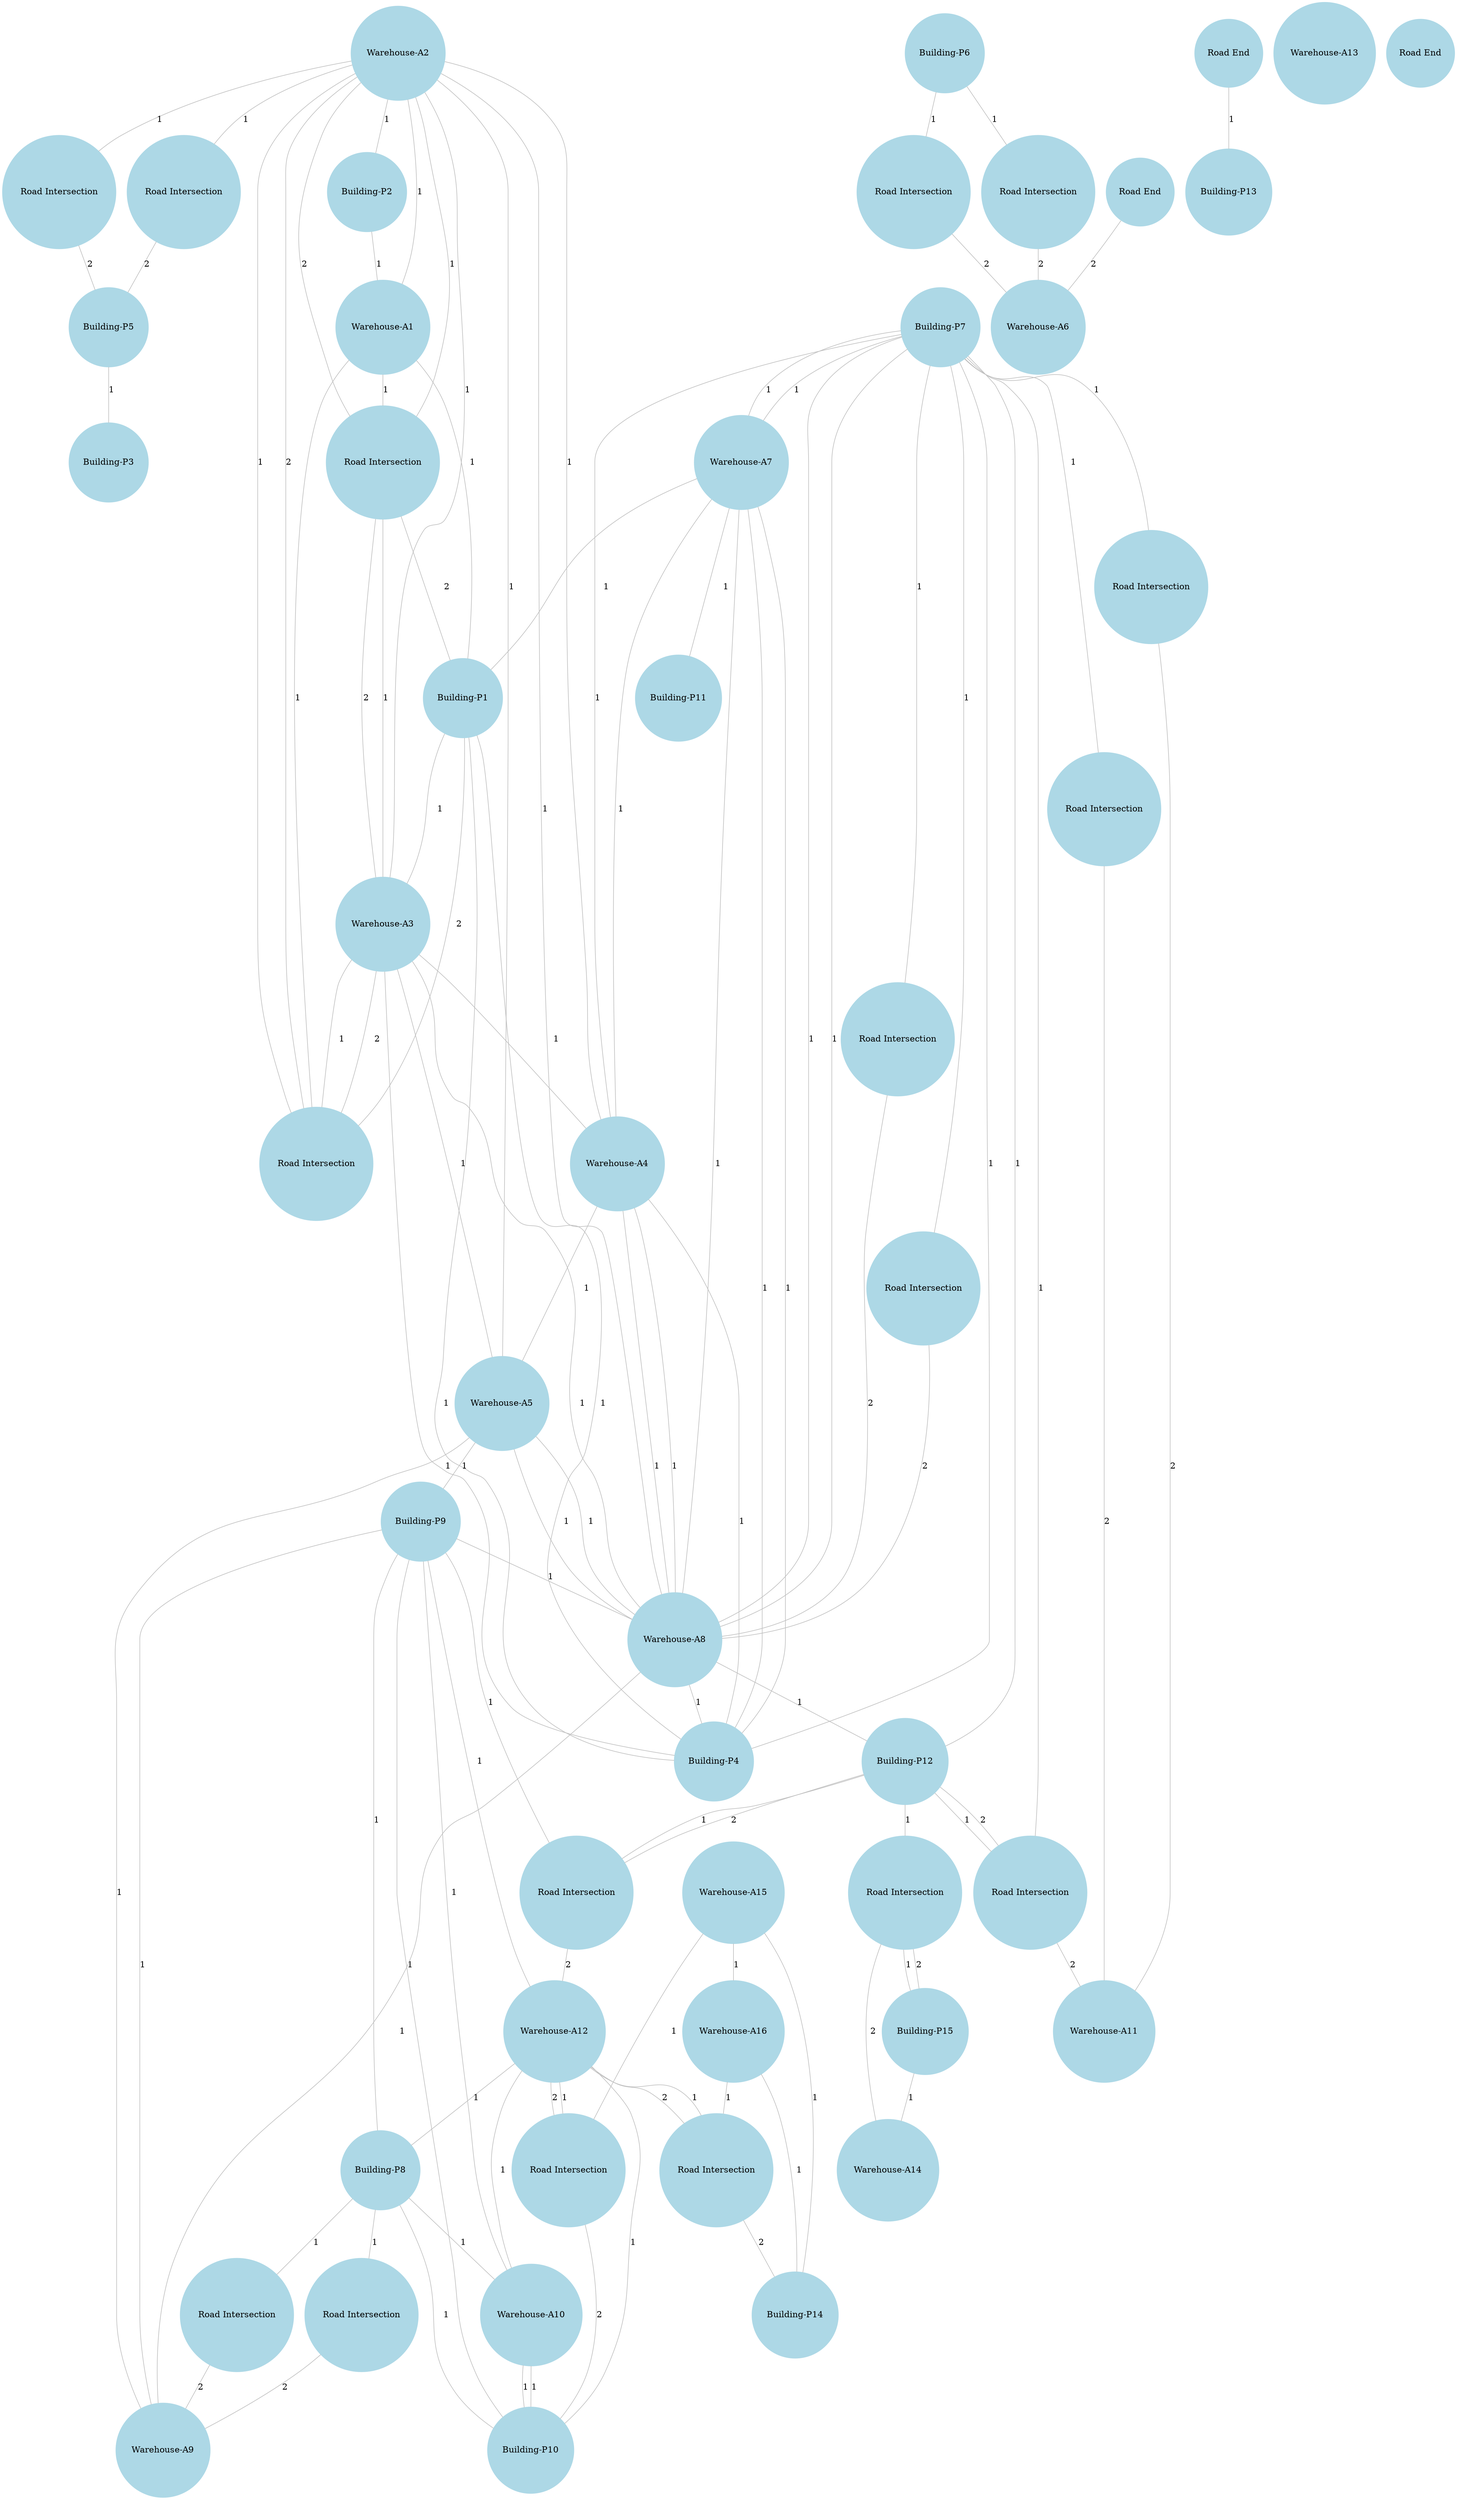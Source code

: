graph Result {
	node [shape=circle, style=filled, color=lightblue];
	edge [color=gray];
	P5 [label="Building-P5"];
	P8 [label="Building-P8"];
	P11 [label="Building-P11"];
	P9 [label="Building-P9"];
	P6 [label="Building-P6"];
	P12 [label="Building-P12"];
	P15 [label="Building-P15"];
	P7 [label="Building-P7"];
	P2 [label="Building-P2"];
	P10 [label="Building-P10"];
	P13 [label="Building-P13"];
	P3 [label="Building-P3"];
	P1 [label="Building-P1"];
	P14 [label="Building-P14"];
	P4 [label="Building-P4"];
	A2 [label="Warehouse-A2"];
	A7 [label="Warehouse-A7"];
	A12 [label="Warehouse-A12"];
	A13 [label="Warehouse-A13"];
	A4 [label="Warehouse-A4"];
	A5 [label="Warehouse-A5"];
	A10 [label="Warehouse-A10"];
	A6 [label="Warehouse-A6"];
	A1 [label="Warehouse-A1"];
	A14 [label="Warehouse-A14"];
	A15 [label="Warehouse-A15"];
	A16 [label="Warehouse-A16"];
	A3 [label="Warehouse-A3"];
	A11 [label="Warehouse-A11"];
	A8 [label="Warehouse-A8"];
	A9 [label="Warehouse-A9"];
	"E11-E22" [label="Road Intersection"];
	"E13-E25" [label="Road Intersection"];
	"E13-E23" [label="Road Intersection"];
	"E14-E22" [label="Road Intersection"];
	"E15-E23" [label="Road Intersection"];
	"E17-E26" [label="Road Intersection"];
	"E18-E27" [label="Road Intersection"];
	"E19-E28" [label="Road Intersection"];
	"E110-E25" [label="Road Intersection"];
	"E111-E28" [label="Road Intersection"];
	"E112-E26" [label="Road Intersection"];
	"E113-E27" [label="Road Intersection"];
	"E113-E211" [label="Road Intersection"];
	"E114-E29" [label="Road Intersection"];
	"E114-E212" [label="Road Intersection"];
	"E115-E213" [label="Road Intersection"];
	"E115-E210" [label="Road Intersection"];
	"E24-A6" [label="Road End"];
	"E24-A6" -- A6 [label="2"];
	"E114-P13" [label="Road End"];
	"E114-P13" -- P13 [label="1"];
	"E21" [label="Road End"];
	P1 -- A1 [label="1"];
	A2 -- P2 [label="1"];
	A2 -- A1 [label="1"];
	P2 -- A1 [label="1"];
	P5 -- P3 [label="1"];
	P1 -- A3 [label="1"];
	P1 -- P4 [label="1"];
	A3 -- P4 [label="1"];
	A3 -- A4 [label="1"];
	A2 -- A8 [label="1"];
	A3 -- A5 [label="1"];
	A4 -- A5 [label="1"];
	A3 -- A8 [label="1"];
	A2 -- A4 [label="1"];
	A2 -- A3 [label="1"];
	A4 -- A8 [label="1"];
	A5 -- A8 [label="1"];
	A2 -- A5 [label="1"];
	P1 -- P4 [label="1"];
	A7 -- P4 [label="1"];
	A7 -- P1 [label="1"];
	A7 -- A4 [label="1"];
	A4 -- P4 [label="1"];
	P7 -- A8 [label="1"];
	P7 -- A7 [label="1"];
	P7 -- P4 [label="1"];
	A8 -- P4 [label="1"];
	A4 -- A8 [label="1"];
	P7 -- A4 [label="1"];
	A7 -- A8 [label="1"];
	A7 -- P4 [label="1"];
	P9 -- A9 [label="1"];
	A5 -- P9 [label="1"];
	A5 -- A8 [label="1"];
	P9 -- A8 [label="1"];
	A8 -- A9 [label="1"];
	A5 -- A9 [label="1"];
	P7 -- A7 [label="1"];
	A10 -- P10 [label="1"];
	A7 -- P11 [label="1"];
	P7 -- A8 [label="1"];
	P7 -- P12 [label="1"];
	A8 -- P12 [label="1"];
	A12 -- P8 [label="1"];
	A12 -- P10 [label="1"];
	P8 -- P9 [label="1"];
	P9 -- P10 [label="1"];
	P8 -- A10 [label="1"];
	P8 -- P10 [label="1"];
	A12 -- P9 [label="1"];
	A10 -- P10 [label="1"];
	P9 -- A10 [label="1"];
	A12 -- A10 [label="1"];
	P15 -- A14 [label="1"];
	A15 -- A16 [label="1"];
	A15 -- P14 [label="1"];
	A16 -- P14 [label="1"];
	A1 -- "E11-E22" [label="1"];
	"E11-E22" -- A2 [label="2"];
	"E11-E22" -- A3 [label="2"];
	A2 -- "E11-E22" [label="1"];
	A3 -- "E11-E22" [label="1"];
	"E11-E22" -- P1 [label="2"];
	P6 -- "E13-E25" [label="1"];
	"E13-E25" -- A6 [label="2"];
	A2 -- "E13-E23" [label="1"];
	"E13-E23" -- P5 [label="2"];
	A1 -- "E14-E22" [label="1"];
	"E14-E22" -- A2 [label="2"];
	"E14-E22" -- A3 [label="2"];
	A2 -- "E14-E22" [label="1"];
	A3 -- "E14-E22" [label="1"];
	"E14-E22" -- P1 [label="2"];
	A2 -- "E15-E23" [label="1"];
	"E15-E23" -- P5 [label="2"];
	P7 -- "E17-E26" [label="1"];
	"E17-E26" -- A8 [label="2"];
	P8 -- "E18-E27" [label="1"];
	"E18-E27" -- A9 [label="2"];
	P7 -- "E19-E28" [label="1"];
	"E19-E28" -- A11 [label="2"];
	P6 -- "E110-E25" [label="1"];
	"E110-E25" -- A6 [label="2"];
	P7 -- "E111-E28" [label="1"];
	"E111-E28" -- A11 [label="2"];
	P7 -- "E112-E26" [label="1"];
	"E112-E26" -- A8 [label="2"];
	P8 -- "E113-E27" [label="1"];
	"E113-E27" -- A9 [label="2"];
	A15 -- "E113-E211" [label="1"];
	"E113-E211" -- A12 [label="2"];
	A12 -- "E113-E211" [label="1"];
	"E113-E211" -- P10 [label="2"];
	P12 -- "E114-E29" [label="1"];
	"E114-E29" -- A11 [label="2"];
	P7 -- "E114-E29" [label="1"];
	"E114-E29" -- P12 [label="2"];
	P12 -- "E114-E212" [label="1"];
	"E114-E212" -- A14 [label="2"];
	P15 -- "E114-E212" [label="1"];
	"E114-E212" -- P15 [label="2"];
	A12 -- "E115-E213" [label="1"];
	"E115-E213" -- P14 [label="2"];
	A16 -- "E115-E213" [label="1"];
	"E115-E213" -- A12 [label="2"];
	P9 -- "E115-E210" [label="1"];
	"E115-E210" -- A12 [label="2"];
	"E115-E210" -- P12 [label="2"];
	P12 -- "E115-E210" [label="1"];
}
